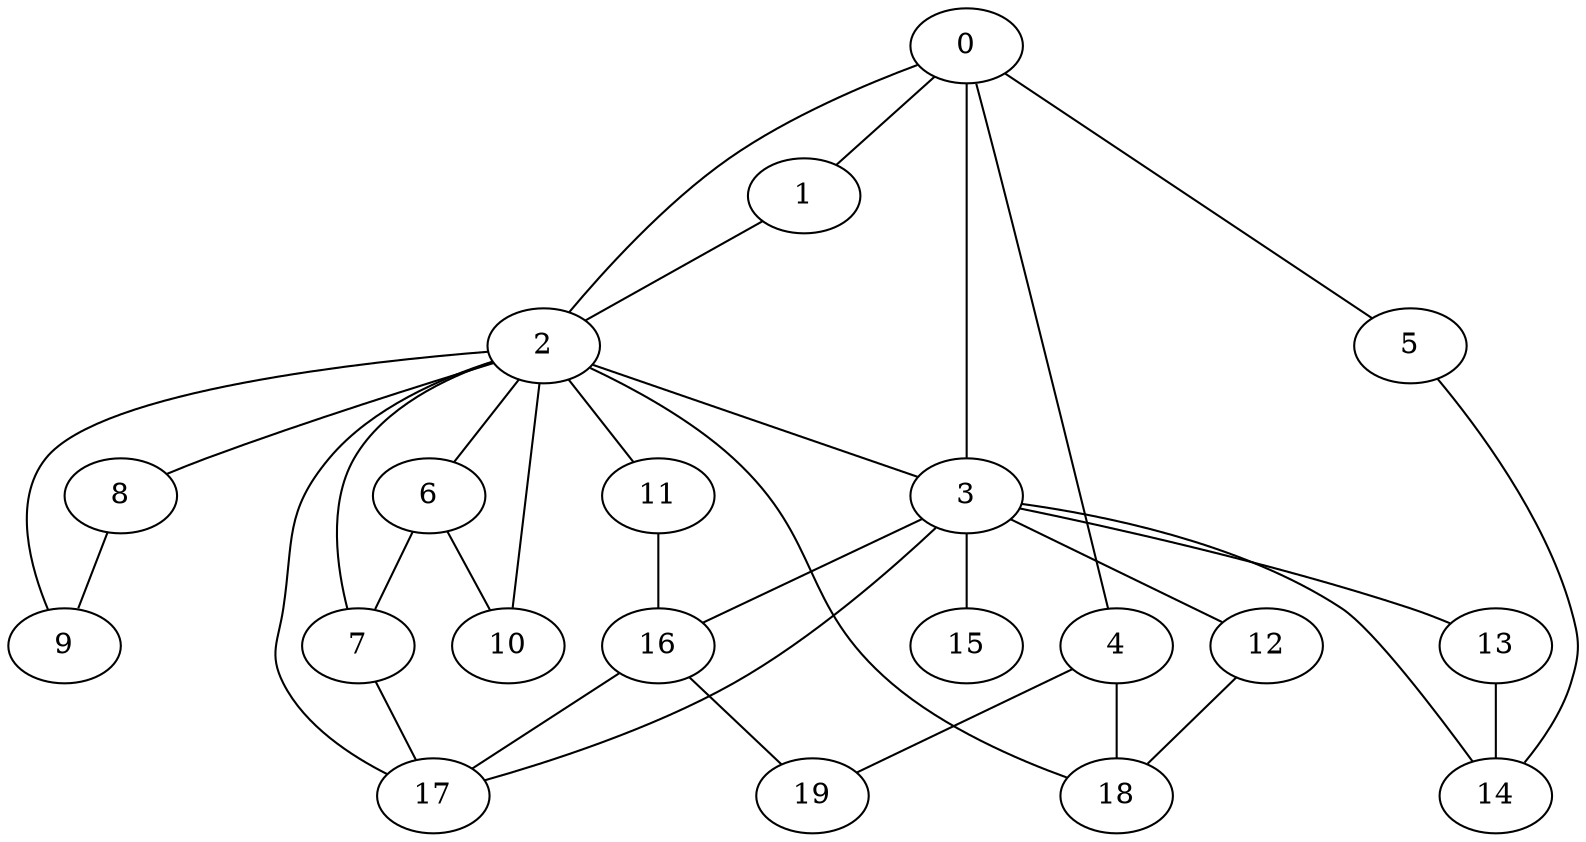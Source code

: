graph graphname {0--1
0--2
0--3
0--4
0--5
1--2
2--3
2--6
2--7
2--8
2--9
2--10
2--11
2--17
2--18
3--12
3--13
3--14
3--15
3--16
3--17
4--18
4--19
5--14
6--7
6--10
7--17
8--9
11--16
12--18
13--14
16--17
16--19
}